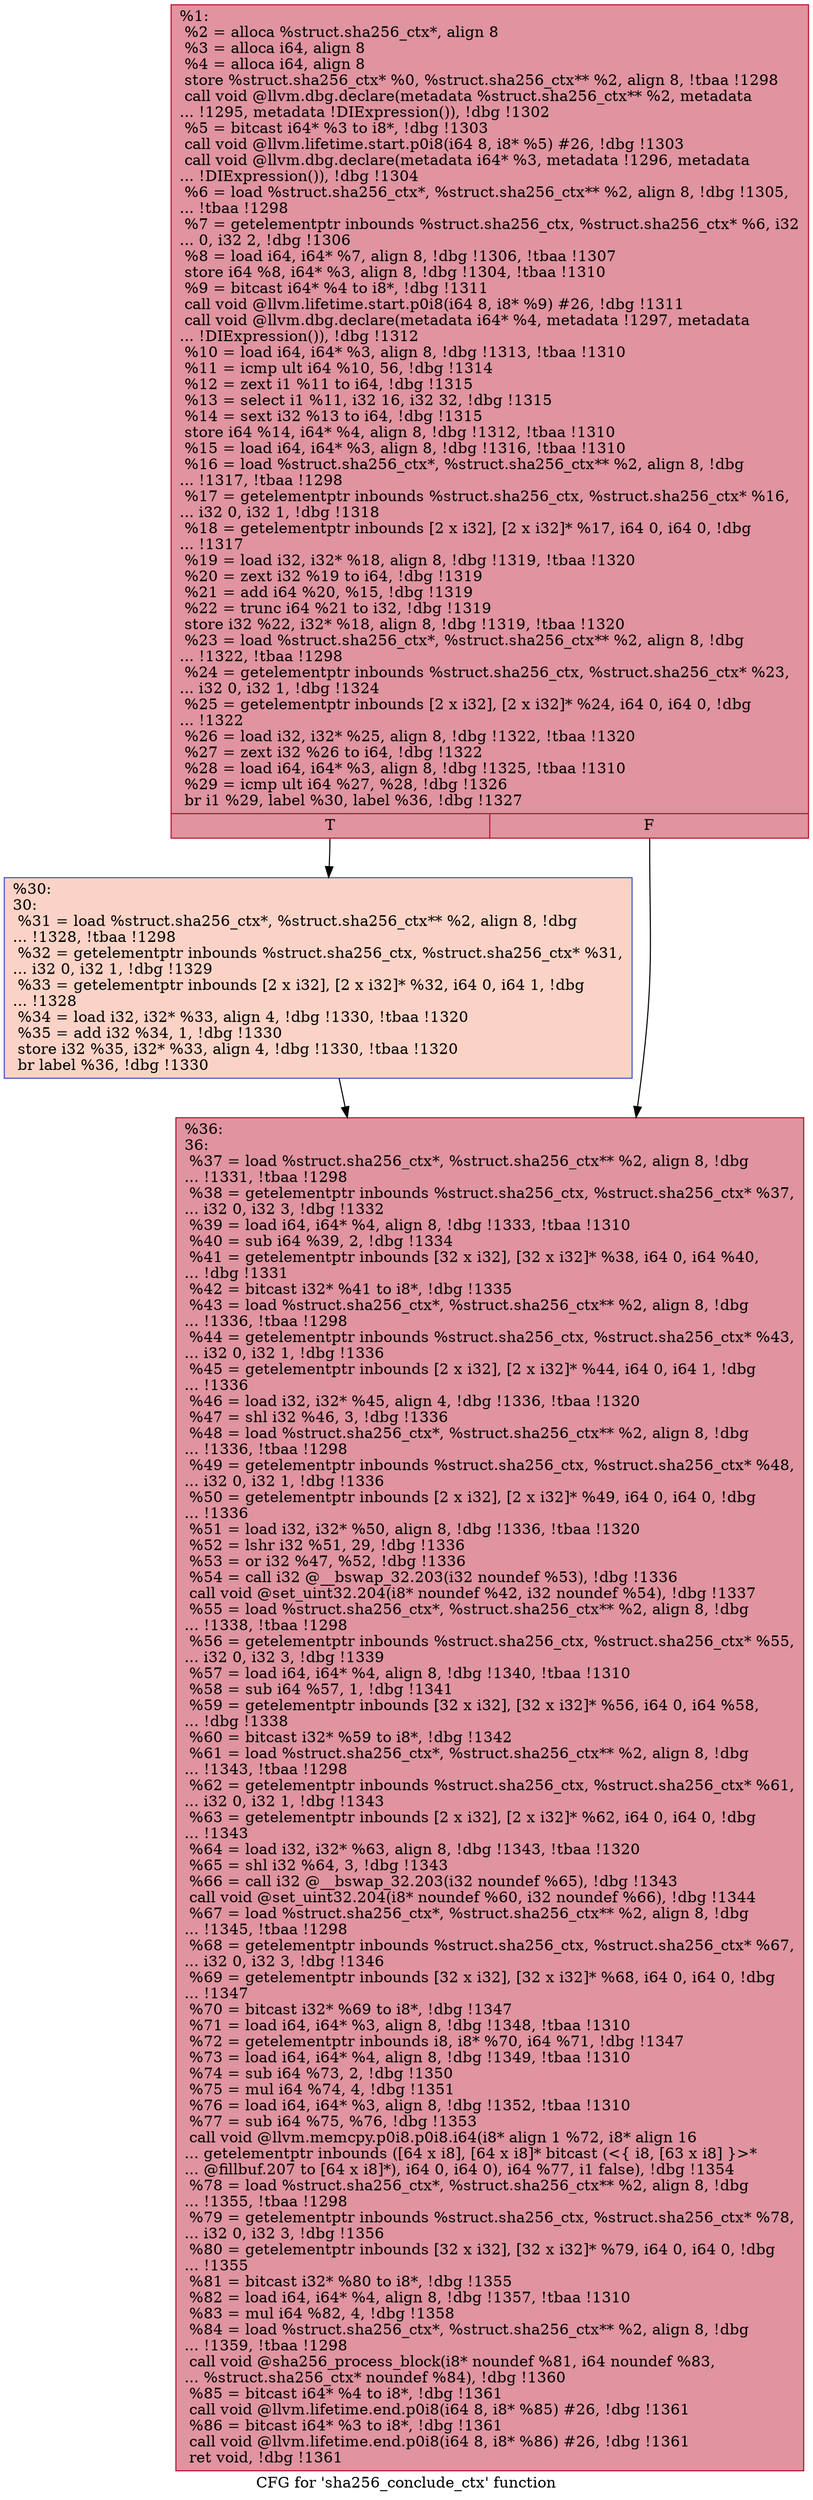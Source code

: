digraph "CFG for 'sha256_conclude_ctx' function" {
	label="CFG for 'sha256_conclude_ctx' function";

	Node0x215d650 [shape=record,color="#b70d28ff", style=filled, fillcolor="#b70d2870",label="{%1:\l  %2 = alloca %struct.sha256_ctx*, align 8\l  %3 = alloca i64, align 8\l  %4 = alloca i64, align 8\l  store %struct.sha256_ctx* %0, %struct.sha256_ctx** %2, align 8, !tbaa !1298\l  call void @llvm.dbg.declare(metadata %struct.sha256_ctx** %2, metadata\l... !1295, metadata !DIExpression()), !dbg !1302\l  %5 = bitcast i64* %3 to i8*, !dbg !1303\l  call void @llvm.lifetime.start.p0i8(i64 8, i8* %5) #26, !dbg !1303\l  call void @llvm.dbg.declare(metadata i64* %3, metadata !1296, metadata\l... !DIExpression()), !dbg !1304\l  %6 = load %struct.sha256_ctx*, %struct.sha256_ctx** %2, align 8, !dbg !1305,\l... !tbaa !1298\l  %7 = getelementptr inbounds %struct.sha256_ctx, %struct.sha256_ctx* %6, i32\l... 0, i32 2, !dbg !1306\l  %8 = load i64, i64* %7, align 8, !dbg !1306, !tbaa !1307\l  store i64 %8, i64* %3, align 8, !dbg !1304, !tbaa !1310\l  %9 = bitcast i64* %4 to i8*, !dbg !1311\l  call void @llvm.lifetime.start.p0i8(i64 8, i8* %9) #26, !dbg !1311\l  call void @llvm.dbg.declare(metadata i64* %4, metadata !1297, metadata\l... !DIExpression()), !dbg !1312\l  %10 = load i64, i64* %3, align 8, !dbg !1313, !tbaa !1310\l  %11 = icmp ult i64 %10, 56, !dbg !1314\l  %12 = zext i1 %11 to i64, !dbg !1315\l  %13 = select i1 %11, i32 16, i32 32, !dbg !1315\l  %14 = sext i32 %13 to i64, !dbg !1315\l  store i64 %14, i64* %4, align 8, !dbg !1312, !tbaa !1310\l  %15 = load i64, i64* %3, align 8, !dbg !1316, !tbaa !1310\l  %16 = load %struct.sha256_ctx*, %struct.sha256_ctx** %2, align 8, !dbg\l... !1317, !tbaa !1298\l  %17 = getelementptr inbounds %struct.sha256_ctx, %struct.sha256_ctx* %16,\l... i32 0, i32 1, !dbg !1318\l  %18 = getelementptr inbounds [2 x i32], [2 x i32]* %17, i64 0, i64 0, !dbg\l... !1317\l  %19 = load i32, i32* %18, align 8, !dbg !1319, !tbaa !1320\l  %20 = zext i32 %19 to i64, !dbg !1319\l  %21 = add i64 %20, %15, !dbg !1319\l  %22 = trunc i64 %21 to i32, !dbg !1319\l  store i32 %22, i32* %18, align 8, !dbg !1319, !tbaa !1320\l  %23 = load %struct.sha256_ctx*, %struct.sha256_ctx** %2, align 8, !dbg\l... !1322, !tbaa !1298\l  %24 = getelementptr inbounds %struct.sha256_ctx, %struct.sha256_ctx* %23,\l... i32 0, i32 1, !dbg !1324\l  %25 = getelementptr inbounds [2 x i32], [2 x i32]* %24, i64 0, i64 0, !dbg\l... !1322\l  %26 = load i32, i32* %25, align 8, !dbg !1322, !tbaa !1320\l  %27 = zext i32 %26 to i64, !dbg !1322\l  %28 = load i64, i64* %3, align 8, !dbg !1325, !tbaa !1310\l  %29 = icmp ult i64 %27, %28, !dbg !1326\l  br i1 %29, label %30, label %36, !dbg !1327\l|{<s0>T|<s1>F}}"];
	Node0x215d650:s0 -> Node0x215e220;
	Node0x215d650:s1 -> Node0x215e270;
	Node0x215e220 [shape=record,color="#3d50c3ff", style=filled, fillcolor="#f59c7d70",label="{%30:\l30:                                               \l  %31 = load %struct.sha256_ctx*, %struct.sha256_ctx** %2, align 8, !dbg\l... !1328, !tbaa !1298\l  %32 = getelementptr inbounds %struct.sha256_ctx, %struct.sha256_ctx* %31,\l... i32 0, i32 1, !dbg !1329\l  %33 = getelementptr inbounds [2 x i32], [2 x i32]* %32, i64 0, i64 1, !dbg\l... !1328\l  %34 = load i32, i32* %33, align 4, !dbg !1330, !tbaa !1320\l  %35 = add i32 %34, 1, !dbg !1330\l  store i32 %35, i32* %33, align 4, !dbg !1330, !tbaa !1320\l  br label %36, !dbg !1330\l}"];
	Node0x215e220 -> Node0x215e270;
	Node0x215e270 [shape=record,color="#b70d28ff", style=filled, fillcolor="#b70d2870",label="{%36:\l36:                                               \l  %37 = load %struct.sha256_ctx*, %struct.sha256_ctx** %2, align 8, !dbg\l... !1331, !tbaa !1298\l  %38 = getelementptr inbounds %struct.sha256_ctx, %struct.sha256_ctx* %37,\l... i32 0, i32 3, !dbg !1332\l  %39 = load i64, i64* %4, align 8, !dbg !1333, !tbaa !1310\l  %40 = sub i64 %39, 2, !dbg !1334\l  %41 = getelementptr inbounds [32 x i32], [32 x i32]* %38, i64 0, i64 %40,\l... !dbg !1331\l  %42 = bitcast i32* %41 to i8*, !dbg !1335\l  %43 = load %struct.sha256_ctx*, %struct.sha256_ctx** %2, align 8, !dbg\l... !1336, !tbaa !1298\l  %44 = getelementptr inbounds %struct.sha256_ctx, %struct.sha256_ctx* %43,\l... i32 0, i32 1, !dbg !1336\l  %45 = getelementptr inbounds [2 x i32], [2 x i32]* %44, i64 0, i64 1, !dbg\l... !1336\l  %46 = load i32, i32* %45, align 4, !dbg !1336, !tbaa !1320\l  %47 = shl i32 %46, 3, !dbg !1336\l  %48 = load %struct.sha256_ctx*, %struct.sha256_ctx** %2, align 8, !dbg\l... !1336, !tbaa !1298\l  %49 = getelementptr inbounds %struct.sha256_ctx, %struct.sha256_ctx* %48,\l... i32 0, i32 1, !dbg !1336\l  %50 = getelementptr inbounds [2 x i32], [2 x i32]* %49, i64 0, i64 0, !dbg\l... !1336\l  %51 = load i32, i32* %50, align 8, !dbg !1336, !tbaa !1320\l  %52 = lshr i32 %51, 29, !dbg !1336\l  %53 = or i32 %47, %52, !dbg !1336\l  %54 = call i32 @__bswap_32.203(i32 noundef %53), !dbg !1336\l  call void @set_uint32.204(i8* noundef %42, i32 noundef %54), !dbg !1337\l  %55 = load %struct.sha256_ctx*, %struct.sha256_ctx** %2, align 8, !dbg\l... !1338, !tbaa !1298\l  %56 = getelementptr inbounds %struct.sha256_ctx, %struct.sha256_ctx* %55,\l... i32 0, i32 3, !dbg !1339\l  %57 = load i64, i64* %4, align 8, !dbg !1340, !tbaa !1310\l  %58 = sub i64 %57, 1, !dbg !1341\l  %59 = getelementptr inbounds [32 x i32], [32 x i32]* %56, i64 0, i64 %58,\l... !dbg !1338\l  %60 = bitcast i32* %59 to i8*, !dbg !1342\l  %61 = load %struct.sha256_ctx*, %struct.sha256_ctx** %2, align 8, !dbg\l... !1343, !tbaa !1298\l  %62 = getelementptr inbounds %struct.sha256_ctx, %struct.sha256_ctx* %61,\l... i32 0, i32 1, !dbg !1343\l  %63 = getelementptr inbounds [2 x i32], [2 x i32]* %62, i64 0, i64 0, !dbg\l... !1343\l  %64 = load i32, i32* %63, align 8, !dbg !1343, !tbaa !1320\l  %65 = shl i32 %64, 3, !dbg !1343\l  %66 = call i32 @__bswap_32.203(i32 noundef %65), !dbg !1343\l  call void @set_uint32.204(i8* noundef %60, i32 noundef %66), !dbg !1344\l  %67 = load %struct.sha256_ctx*, %struct.sha256_ctx** %2, align 8, !dbg\l... !1345, !tbaa !1298\l  %68 = getelementptr inbounds %struct.sha256_ctx, %struct.sha256_ctx* %67,\l... i32 0, i32 3, !dbg !1346\l  %69 = getelementptr inbounds [32 x i32], [32 x i32]* %68, i64 0, i64 0, !dbg\l... !1347\l  %70 = bitcast i32* %69 to i8*, !dbg !1347\l  %71 = load i64, i64* %3, align 8, !dbg !1348, !tbaa !1310\l  %72 = getelementptr inbounds i8, i8* %70, i64 %71, !dbg !1347\l  %73 = load i64, i64* %4, align 8, !dbg !1349, !tbaa !1310\l  %74 = sub i64 %73, 2, !dbg !1350\l  %75 = mul i64 %74, 4, !dbg !1351\l  %76 = load i64, i64* %3, align 8, !dbg !1352, !tbaa !1310\l  %77 = sub i64 %75, %76, !dbg !1353\l  call void @llvm.memcpy.p0i8.p0i8.i64(i8* align 1 %72, i8* align 16\l... getelementptr inbounds ([64 x i8], [64 x i8]* bitcast (\<\{ i8, [63 x i8] \}\>*\l... @fillbuf.207 to [64 x i8]*), i64 0, i64 0), i64 %77, i1 false), !dbg !1354\l  %78 = load %struct.sha256_ctx*, %struct.sha256_ctx** %2, align 8, !dbg\l... !1355, !tbaa !1298\l  %79 = getelementptr inbounds %struct.sha256_ctx, %struct.sha256_ctx* %78,\l... i32 0, i32 3, !dbg !1356\l  %80 = getelementptr inbounds [32 x i32], [32 x i32]* %79, i64 0, i64 0, !dbg\l... !1355\l  %81 = bitcast i32* %80 to i8*, !dbg !1355\l  %82 = load i64, i64* %4, align 8, !dbg !1357, !tbaa !1310\l  %83 = mul i64 %82, 4, !dbg !1358\l  %84 = load %struct.sha256_ctx*, %struct.sha256_ctx** %2, align 8, !dbg\l... !1359, !tbaa !1298\l  call void @sha256_process_block(i8* noundef %81, i64 noundef %83,\l... %struct.sha256_ctx* noundef %84), !dbg !1360\l  %85 = bitcast i64* %4 to i8*, !dbg !1361\l  call void @llvm.lifetime.end.p0i8(i64 8, i8* %85) #26, !dbg !1361\l  %86 = bitcast i64* %3 to i8*, !dbg !1361\l  call void @llvm.lifetime.end.p0i8(i64 8, i8* %86) #26, !dbg !1361\l  ret void, !dbg !1361\l}"];
}
